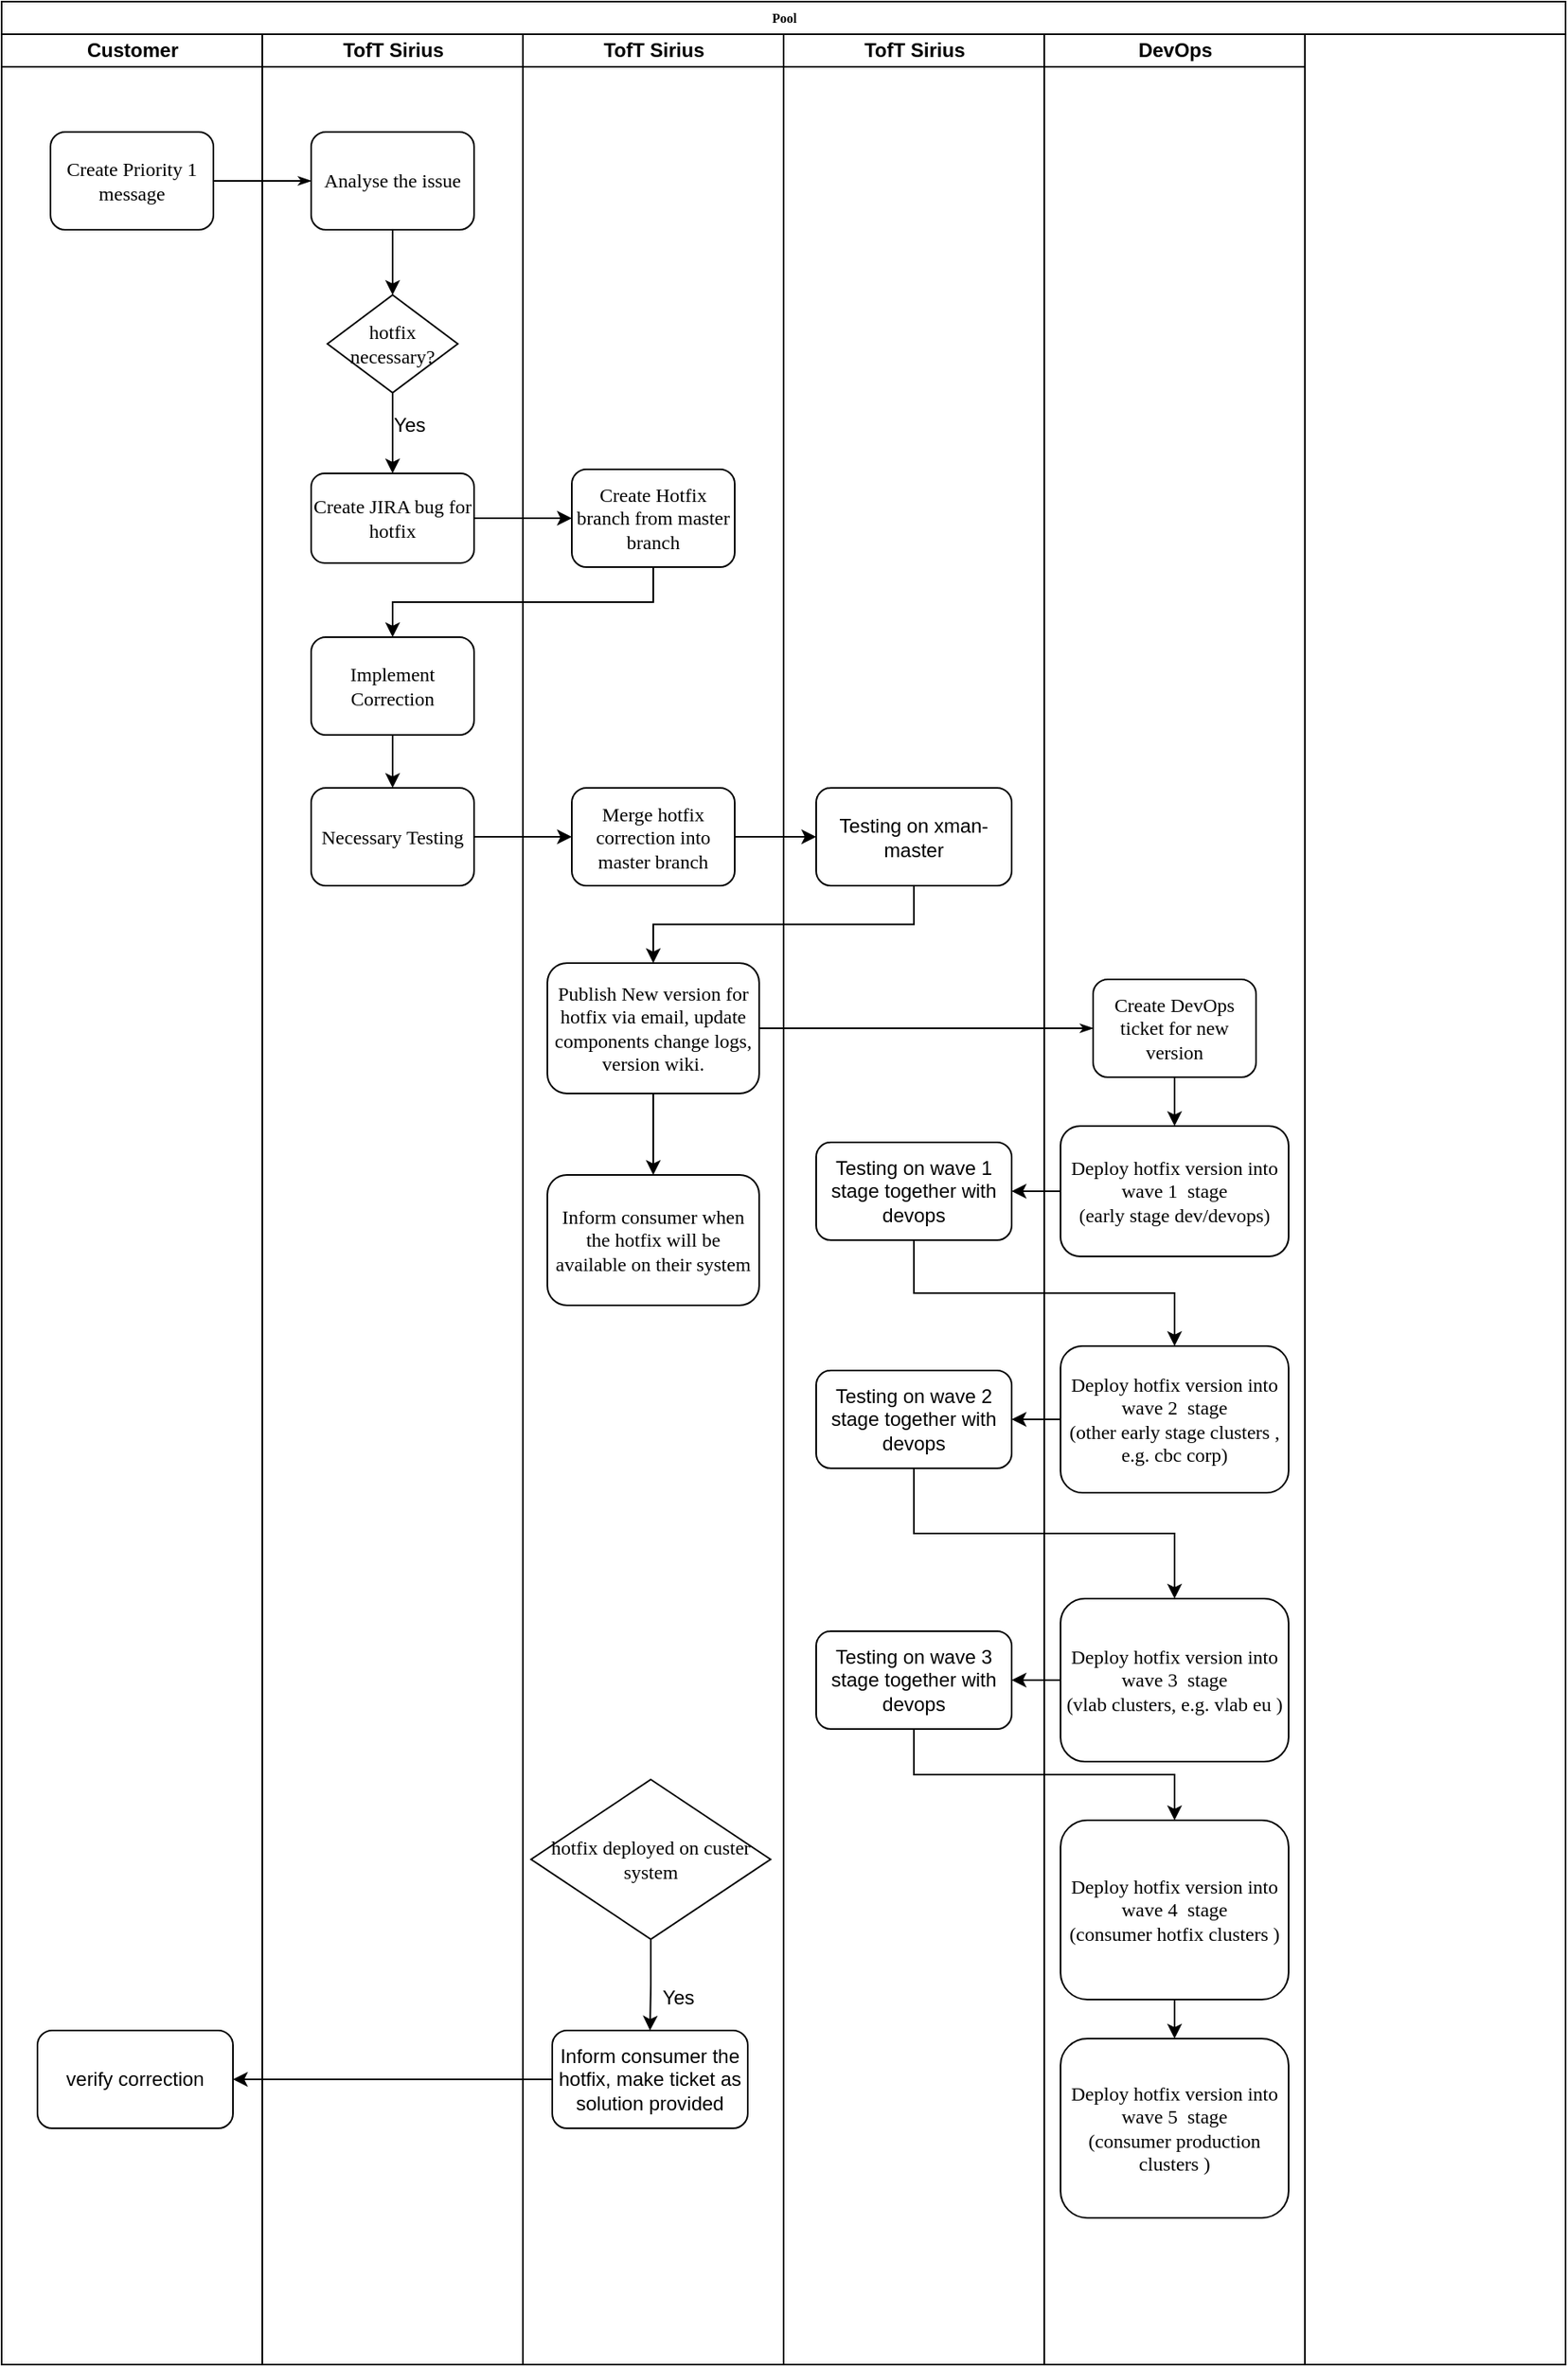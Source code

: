 <mxfile version="13.9.1" type="github">
  <diagram name="Page-1" id="74e2e168-ea6b-b213-b513-2b3c1d86103e">
    <mxGraphModel dx="1272" dy="781" grid="0" gridSize="10" guides="1" tooltips="1" connect="1" arrows="1" fold="1" page="1" pageScale="1" pageWidth="1100" pageHeight="850" background="#ffffff" math="0" shadow="0">
      <root>
        <mxCell id="0" />
        <mxCell id="1" parent="0" />
        <mxCell id="77e6c97f196da883-1" value="Pool" style="swimlane;html=1;childLayout=stackLayout;startSize=20;rounded=0;shadow=0;labelBackgroundColor=none;strokeWidth=1;fontFamily=Verdana;fontSize=8;align=center;" parent="1" vertex="1">
          <mxGeometry x="66" y="40" width="960" height="1450" as="geometry" />
        </mxCell>
        <mxCell id="77e6c97f196da883-2" value="Customer" style="swimlane;html=1;startSize=20;" parent="77e6c97f196da883-1" vertex="1">
          <mxGeometry y="20" width="160" height="1430" as="geometry" />
        </mxCell>
        <mxCell id="77e6c97f196da883-8" value="&lt;font style=&quot;font-size: 12px&quot;&gt;Create Priority 1 message&lt;/font&gt;" style="rounded=1;whiteSpace=wrap;html=1;shadow=0;labelBackgroundColor=none;strokeWidth=1;fontFamily=Verdana;fontSize=8;align=center;" parent="77e6c97f196da883-2" vertex="1">
          <mxGeometry x="30" y="60" width="100" height="60" as="geometry" />
        </mxCell>
        <mxCell id="MvGyPjm9KPLf8DTey6Z1-55" value="verify correction" style="rounded=1;whiteSpace=wrap;html=1;" vertex="1" parent="77e6c97f196da883-2">
          <mxGeometry x="22" y="1225" width="120" height="60" as="geometry" />
        </mxCell>
        <mxCell id="77e6c97f196da883-26" style="edgeStyle=orthogonalEdgeStyle;rounded=1;html=1;labelBackgroundColor=none;startArrow=none;startFill=0;startSize=5;endArrow=classicThin;endFill=1;endSize=5;jettySize=auto;orthogonalLoop=1;strokeWidth=1;fontFamily=Verdana;fontSize=8;entryX=0;entryY=0.5;entryDx=0;entryDy=0;" parent="77e6c97f196da883-1" source="77e6c97f196da883-8" target="MvGyPjm9KPLf8DTey6Z1-5" edge="1">
          <mxGeometry relative="1" as="geometry" />
        </mxCell>
        <mxCell id="107ba76e4e335f99-6" style="edgeStyle=orthogonalEdgeStyle;rounded=1;html=1;labelBackgroundColor=none;startArrow=none;startFill=0;startSize=5;endArrow=classicThin;endFill=1;endSize=5;jettySize=auto;orthogonalLoop=1;strokeWidth=1;fontFamily=Verdana;fontSize=8;entryX=0;entryY=0.5;entryDx=0;entryDy=0;" parent="77e6c97f196da883-1" source="77e6c97f196da883-14" target="MvGyPjm9KPLf8DTey6Z1-16" edge="1">
          <mxGeometry relative="1" as="geometry">
            <mxPoint x="510" y="610" as="targetPoint" />
          </mxGeometry>
        </mxCell>
        <mxCell id="77e6c97f196da883-3" value="TofT Sirius" style="swimlane;html=1;startSize=20;" parent="77e6c97f196da883-1" vertex="1">
          <mxGeometry x="160" y="20" width="160" height="1430" as="geometry" />
        </mxCell>
        <mxCell id="77e6c97f196da883-9" value="&lt;font style=&quot;font-size: 12px&quot;&gt;Create JIRA bug for hotfix&lt;/font&gt;" style="rounded=1;whiteSpace=wrap;html=1;shadow=0;labelBackgroundColor=none;strokeWidth=1;fontFamily=Verdana;fontSize=8;align=center;" parent="77e6c97f196da883-3" vertex="1">
          <mxGeometry x="30" y="269.5" width="100" height="55" as="geometry" />
        </mxCell>
        <mxCell id="MvGyPjm9KPLf8DTey6Z1-8" style="edgeStyle=orthogonalEdgeStyle;rounded=0;orthogonalLoop=1;jettySize=auto;html=1;exitX=0.5;exitY=1;exitDx=0;exitDy=0;entryX=0.5;entryY=0;entryDx=0;entryDy=0;" edge="1" parent="77e6c97f196da883-3" source="MvGyPjm9KPLf8DTey6Z1-5" target="MvGyPjm9KPLf8DTey6Z1-7">
          <mxGeometry relative="1" as="geometry" />
        </mxCell>
        <mxCell id="MvGyPjm9KPLf8DTey6Z1-5" value="&lt;font style=&quot;font-size: 12px&quot;&gt;Analyse the issue&lt;/font&gt;" style="rounded=1;whiteSpace=wrap;html=1;shadow=0;labelBackgroundColor=none;strokeWidth=1;fontFamily=Verdana;fontSize=8;align=center;" vertex="1" parent="77e6c97f196da883-3">
          <mxGeometry x="30" y="60" width="100" height="60" as="geometry" />
        </mxCell>
        <mxCell id="MvGyPjm9KPLf8DTey6Z1-12" style="edgeStyle=orthogonalEdgeStyle;rounded=0;orthogonalLoop=1;jettySize=auto;html=1;exitX=0.5;exitY=1;exitDx=0;exitDy=0;entryX=0.5;entryY=0;entryDx=0;entryDy=0;" edge="1" parent="77e6c97f196da883-3" source="MvGyPjm9KPLf8DTey6Z1-7" target="77e6c97f196da883-9">
          <mxGeometry relative="1" as="geometry" />
        </mxCell>
        <mxCell id="MvGyPjm9KPLf8DTey6Z1-7" value="&lt;font style=&quot;font-size: 12px&quot;&gt;hotfix necessary?&lt;/font&gt;" style="rhombus;whiteSpace=wrap;html=1;rounded=0;shadow=0;labelBackgroundColor=none;strokeWidth=1;fontFamily=Verdana;fontSize=8;align=center;" vertex="1" parent="77e6c97f196da883-3">
          <mxGeometry x="40" y="160" width="80" height="60" as="geometry" />
        </mxCell>
        <mxCell id="MvGyPjm9KPLf8DTey6Z1-10" value="Yes" style="text;html=1;resizable=0;autosize=1;align=center;verticalAlign=middle;points=[];fillColor=none;strokeColor=none;rounded=0;" vertex="1" parent="77e6c97f196da883-3">
          <mxGeometry x="70" y="230" width="40" height="20" as="geometry" />
        </mxCell>
        <mxCell id="MvGyPjm9KPLf8DTey6Z1-23" style="edgeStyle=orthogonalEdgeStyle;rounded=0;orthogonalLoop=1;jettySize=auto;html=1;exitX=0.5;exitY=1;exitDx=0;exitDy=0;entryX=0.5;entryY=0;entryDx=0;entryDy=0;" edge="1" parent="77e6c97f196da883-3" source="MvGyPjm9KPLf8DTey6Z1-20" target="MvGyPjm9KPLf8DTey6Z1-22">
          <mxGeometry relative="1" as="geometry" />
        </mxCell>
        <mxCell id="MvGyPjm9KPLf8DTey6Z1-20" value="&lt;font style=&quot;font-size: 12px&quot;&gt;Implement Correction&lt;/font&gt;" style="rounded=1;whiteSpace=wrap;html=1;shadow=0;labelBackgroundColor=none;strokeWidth=1;fontFamily=Verdana;fontSize=8;align=center;" vertex="1" parent="77e6c97f196da883-3">
          <mxGeometry x="30" y="370" width="100" height="60" as="geometry" />
        </mxCell>
        <mxCell id="MvGyPjm9KPLf8DTey6Z1-22" value="&lt;font style=&quot;font-size: 12px&quot;&gt;Necessary Testing&lt;/font&gt;" style="rounded=1;whiteSpace=wrap;html=1;shadow=0;labelBackgroundColor=none;strokeWidth=1;fontFamily=Verdana;fontSize=8;align=center;" vertex="1" parent="77e6c97f196da883-3">
          <mxGeometry x="30" y="462.5" width="100" height="60" as="geometry" />
        </mxCell>
        <mxCell id="MvGyPjm9KPLf8DTey6Z1-57" style="edgeStyle=orthogonalEdgeStyle;rounded=0;orthogonalLoop=1;jettySize=auto;html=1;exitX=0;exitY=0.5;exitDx=0;exitDy=0;entryX=1;entryY=0.5;entryDx=0;entryDy=0;" edge="1" parent="77e6c97f196da883-1" source="MvGyPjm9KPLf8DTey6Z1-54" target="MvGyPjm9KPLf8DTey6Z1-55">
          <mxGeometry relative="1" as="geometry" />
        </mxCell>
        <mxCell id="77e6c97f196da883-4" value="TofT Sirius" style="swimlane;html=1;startSize=20;" parent="77e6c97f196da883-1" vertex="1">
          <mxGeometry x="320" y="20" width="160" height="1430" as="geometry" />
        </mxCell>
        <mxCell id="77e6c97f196da883-12" value="&lt;font style=&quot;font-size: 12px&quot;&gt;Merge hotfix correction into master branch&lt;/font&gt;" style="rounded=1;whiteSpace=wrap;html=1;shadow=0;labelBackgroundColor=none;strokeWidth=1;fontFamily=Verdana;fontSize=8;align=center;" parent="77e6c97f196da883-4" vertex="1">
          <mxGeometry x="30" y="462.5" width="100" height="60" as="geometry" />
        </mxCell>
        <mxCell id="MvGyPjm9KPLf8DTey6Z1-65" style="edgeStyle=orthogonalEdgeStyle;rounded=0;orthogonalLoop=1;jettySize=auto;html=1;exitX=0.5;exitY=1;exitDx=0;exitDy=0;entryX=0.5;entryY=0;entryDx=0;entryDy=0;" edge="1" parent="77e6c97f196da883-4" source="77e6c97f196da883-14" target="MvGyPjm9KPLf8DTey6Z1-64">
          <mxGeometry relative="1" as="geometry" />
        </mxCell>
        <mxCell id="77e6c97f196da883-14" value="&lt;font style=&quot;font-size: 12px&quot;&gt;Publish New version for hotfix via email, update components change logs, version wiki.&lt;/font&gt;" style="rounded=1;whiteSpace=wrap;html=1;shadow=0;labelBackgroundColor=none;strokeWidth=1;fontFamily=Verdana;fontSize=8;align=center;" parent="77e6c97f196da883-4" vertex="1">
          <mxGeometry x="15" y="570" width="130" height="80" as="geometry" />
        </mxCell>
        <mxCell id="77e6c97f196da883-11" value="&lt;font style=&quot;font-size: 12px&quot;&gt;Create Hotfix branch from master branch&lt;/font&gt;" style="rounded=1;whiteSpace=wrap;html=1;shadow=0;labelBackgroundColor=none;strokeWidth=1;fontFamily=Verdana;fontSize=8;align=center;" parent="77e6c97f196da883-4" vertex="1">
          <mxGeometry x="30" y="267" width="100" height="60" as="geometry" />
        </mxCell>
        <mxCell id="MvGyPjm9KPLf8DTey6Z1-54" value="Inform consumer the hotfix, make ticket as solution provided" style="rounded=1;whiteSpace=wrap;html=1;" vertex="1" parent="77e6c97f196da883-4">
          <mxGeometry x="18" y="1225" width="120" height="60" as="geometry" />
        </mxCell>
        <mxCell id="MvGyPjm9KPLf8DTey6Z1-64" value="&lt;font style=&quot;font-size: 12px&quot;&gt;Inform consumer when the hotfix will be available on their system&lt;/font&gt;" style="rounded=1;whiteSpace=wrap;html=1;shadow=0;labelBackgroundColor=none;strokeWidth=1;fontFamily=Verdana;fontSize=8;align=center;" vertex="1" parent="77e6c97f196da883-4">
          <mxGeometry x="15" y="700" width="130" height="80" as="geometry" />
        </mxCell>
        <mxCell id="MvGyPjm9KPLf8DTey6Z1-73" style="edgeStyle=orthogonalEdgeStyle;rounded=0;orthogonalLoop=1;jettySize=auto;html=1;exitX=0.5;exitY=1;exitDx=0;exitDy=0;entryX=0.5;entryY=0;entryDx=0;entryDy=0;" edge="1" parent="77e6c97f196da883-4" source="MvGyPjm9KPLf8DTey6Z1-67" target="MvGyPjm9KPLf8DTey6Z1-54">
          <mxGeometry relative="1" as="geometry" />
        </mxCell>
        <mxCell id="MvGyPjm9KPLf8DTey6Z1-67" value="&lt;font style=&quot;font-size: 12px&quot;&gt;hotfix deployed on custer system&lt;/font&gt;" style="rhombus;whiteSpace=wrap;html=1;rounded=0;shadow=0;labelBackgroundColor=none;strokeWidth=1;fontFamily=Verdana;fontSize=8;align=center;" vertex="1" parent="77e6c97f196da883-4">
          <mxGeometry x="5" y="1071" width="147" height="98" as="geometry" />
        </mxCell>
        <mxCell id="MvGyPjm9KPLf8DTey6Z1-71" value="Yes" style="text;html=1;resizable=0;autosize=1;align=center;verticalAlign=middle;points=[];fillColor=none;strokeColor=none;rounded=0;" vertex="1" parent="77e6c97f196da883-4">
          <mxGeometry x="75" y="1195" width="40" height="20" as="geometry" />
        </mxCell>
        <object label="" id="MvGyPjm9KPLf8DTey6Z1-9">
          <mxCell style="edgeStyle=orthogonalEdgeStyle;rounded=0;orthogonalLoop=1;jettySize=auto;html=1;exitX=1;exitY=0.5;exitDx=0;exitDy=0;entryX=0;entryY=0.5;entryDx=0;entryDy=0;" edge="1" parent="77e6c97f196da883-1" source="77e6c97f196da883-9" target="77e6c97f196da883-11">
            <mxGeometry relative="1" as="geometry" />
          </mxCell>
        </object>
        <mxCell id="77e6c97f196da883-6" value="TofT Sirius" style="swimlane;html=1;startSize=20;" parent="77e6c97f196da883-1" vertex="1">
          <mxGeometry x="480" y="20" width="160" height="1430" as="geometry" />
        </mxCell>
        <mxCell id="MvGyPjm9KPLf8DTey6Z1-3" value="Testing on xman-master" style="rounded=1;whiteSpace=wrap;html=1;" vertex="1" parent="77e6c97f196da883-6">
          <mxGeometry x="20" y="462.5" width="120" height="60" as="geometry" />
        </mxCell>
        <mxCell id="MvGyPjm9KPLf8DTey6Z1-2" value="Testing on wave 1 stage together with devops" style="rounded=1;whiteSpace=wrap;html=1;" vertex="1" parent="77e6c97f196da883-6">
          <mxGeometry x="20" y="680" width="120" height="60" as="geometry" />
        </mxCell>
        <mxCell id="MvGyPjm9KPLf8DTey6Z1-44" value="Testing on wave 3 stage together with devops" style="rounded=1;whiteSpace=wrap;html=1;" vertex="1" parent="77e6c97f196da883-6">
          <mxGeometry x="20" y="980" width="120" height="60" as="geometry" />
        </mxCell>
        <mxCell id="MvGyPjm9KPLf8DTey6Z1-13" value="DevOps" style="swimlane;html=1;startSize=20;" vertex="1" parent="77e6c97f196da883-1">
          <mxGeometry x="640" y="20" width="160" height="1430" as="geometry" />
        </mxCell>
        <mxCell id="MvGyPjm9KPLf8DTey6Z1-38" style="edgeStyle=orthogonalEdgeStyle;rounded=0;orthogonalLoop=1;jettySize=auto;html=1;exitX=0.5;exitY=1;exitDx=0;exitDy=0;entryX=0.5;entryY=0;entryDx=0;entryDy=0;" edge="1" parent="MvGyPjm9KPLf8DTey6Z1-13" source="MvGyPjm9KPLf8DTey6Z1-16" target="MvGyPjm9KPLf8DTey6Z1-17">
          <mxGeometry relative="1" as="geometry" />
        </mxCell>
        <mxCell id="MvGyPjm9KPLf8DTey6Z1-16" value="&lt;font style=&quot;font-size: 12px&quot;&gt;Create DevOps ticket for new version&lt;/font&gt;" style="rounded=1;whiteSpace=wrap;html=1;shadow=0;labelBackgroundColor=none;strokeWidth=1;fontFamily=Verdana;fontSize=8;align=center;" vertex="1" parent="MvGyPjm9KPLf8DTey6Z1-13">
          <mxGeometry x="30" y="580" width="100" height="60" as="geometry" />
        </mxCell>
        <mxCell id="MvGyPjm9KPLf8DTey6Z1-17" value="&lt;font style=&quot;font-size: 12px&quot;&gt;Deploy hotfix version into wave 1&amp;nbsp; stage&lt;br&gt;&lt;/font&gt;&lt;font style=&quot;font-size: 12px&quot;&gt;(early stage dev/devops)&lt;/font&gt;" style="rounded=1;whiteSpace=wrap;html=1;shadow=0;labelBackgroundColor=none;strokeWidth=1;fontFamily=Verdana;fontSize=8;align=center;" vertex="1" parent="MvGyPjm9KPLf8DTey6Z1-13">
          <mxGeometry x="10" y="670" width="140" height="80" as="geometry" />
        </mxCell>
        <mxCell id="MvGyPjm9KPLf8DTey6Z1-47" style="edgeStyle=orthogonalEdgeStyle;rounded=0;orthogonalLoop=1;jettySize=auto;html=1;exitX=0.5;exitY=1;exitDx=0;exitDy=0;" edge="1" parent="MvGyPjm9KPLf8DTey6Z1-13" source="MvGyPjm9KPLf8DTey6Z1-40" target="MvGyPjm9KPLf8DTey6Z1-46">
          <mxGeometry relative="1" as="geometry">
            <mxPoint x="-80" y="935" as="sourcePoint" />
          </mxGeometry>
        </mxCell>
        <mxCell id="MvGyPjm9KPLf8DTey6Z1-40" value="Testing on wave 2 stage together with devops" style="rounded=1;whiteSpace=wrap;html=1;" vertex="1" parent="MvGyPjm9KPLf8DTey6Z1-13">
          <mxGeometry x="-140" y="820" width="120" height="60" as="geometry" />
        </mxCell>
        <mxCell id="MvGyPjm9KPLf8DTey6Z1-52" style="edgeStyle=orthogonalEdgeStyle;rounded=0;orthogonalLoop=1;jettySize=auto;html=1;exitX=0;exitY=0.5;exitDx=0;exitDy=0;entryX=1;entryY=0.5;entryDx=0;entryDy=0;" edge="1" parent="MvGyPjm9KPLf8DTey6Z1-13" source="MvGyPjm9KPLf8DTey6Z1-41" target="MvGyPjm9KPLf8DTey6Z1-40">
          <mxGeometry relative="1" as="geometry" />
        </mxCell>
        <mxCell id="MvGyPjm9KPLf8DTey6Z1-41" value="&lt;font style=&quot;font-size: 12px&quot;&gt;Deploy hotfix version into wave 2&amp;nbsp; stage&lt;br&gt;&lt;/font&gt;&lt;font style=&quot;font-size: 12px&quot;&gt;(other early stage clusters , e.g. cbc corp)&lt;/font&gt;" style="rounded=1;whiteSpace=wrap;html=1;shadow=0;labelBackgroundColor=none;strokeWidth=1;fontFamily=Verdana;fontSize=8;align=center;" vertex="1" parent="MvGyPjm9KPLf8DTey6Z1-13">
          <mxGeometry x="10" y="805" width="140" height="90" as="geometry" />
        </mxCell>
        <mxCell id="MvGyPjm9KPLf8DTey6Z1-46" value="&lt;font style=&quot;font-size: 12px&quot;&gt;Deploy hotfix version into wave 3&amp;nbsp; stage&lt;br&gt;&lt;/font&gt;&lt;font style=&quot;font-size: 12px&quot;&gt;(vlab clusters, e.g. vlab eu )&lt;/font&gt;" style="rounded=1;whiteSpace=wrap;html=1;shadow=0;labelBackgroundColor=none;strokeWidth=1;fontFamily=Verdana;fontSize=8;align=center;" vertex="1" parent="MvGyPjm9KPLf8DTey6Z1-13">
          <mxGeometry x="10" y="960" width="140" height="100" as="geometry" />
        </mxCell>
        <mxCell id="MvGyPjm9KPLf8DTey6Z1-63" style="edgeStyle=orthogonalEdgeStyle;rounded=0;orthogonalLoop=1;jettySize=auto;html=1;exitX=0.5;exitY=1;exitDx=0;exitDy=0;entryX=0.5;entryY=0;entryDx=0;entryDy=0;" edge="1" parent="MvGyPjm9KPLf8DTey6Z1-13" source="MvGyPjm9KPLf8DTey6Z1-50" target="MvGyPjm9KPLf8DTey6Z1-61">
          <mxGeometry relative="1" as="geometry" />
        </mxCell>
        <mxCell id="MvGyPjm9KPLf8DTey6Z1-50" value="&lt;font style=&quot;font-size: 12px&quot;&gt;Deploy hotfix version into wave 4&amp;nbsp; stage&lt;br&gt;&lt;/font&gt;&lt;font style=&quot;font-size: 12px&quot;&gt;(consumer hotfix clusters )&lt;/font&gt;" style="rounded=1;whiteSpace=wrap;html=1;shadow=0;labelBackgroundColor=none;strokeWidth=1;fontFamily=Verdana;fontSize=8;align=center;" vertex="1" parent="MvGyPjm9KPLf8DTey6Z1-13">
          <mxGeometry x="10" y="1096" width="140" height="110" as="geometry" />
        </mxCell>
        <mxCell id="MvGyPjm9KPLf8DTey6Z1-61" value="&lt;font style=&quot;font-size: 12px&quot;&gt;Deploy hotfix version into wave 5&amp;nbsp; stage&lt;br&gt;&lt;/font&gt;&lt;font style=&quot;font-size: 12px&quot;&gt;(consumer production clusters )&lt;/font&gt;" style="rounded=1;whiteSpace=wrap;html=1;shadow=0;labelBackgroundColor=none;strokeWidth=1;fontFamily=Verdana;fontSize=8;align=center;" vertex="1" parent="MvGyPjm9KPLf8DTey6Z1-13">
          <mxGeometry x="10" y="1230" width="140" height="110" as="geometry" />
        </mxCell>
        <mxCell id="MvGyPjm9KPLf8DTey6Z1-21" style="edgeStyle=orthogonalEdgeStyle;rounded=0;orthogonalLoop=1;jettySize=auto;html=1;exitX=0.5;exitY=1;exitDx=0;exitDy=0;entryX=0.5;entryY=0;entryDx=0;entryDy=0;" edge="1" parent="77e6c97f196da883-1" source="77e6c97f196da883-11" target="MvGyPjm9KPLf8DTey6Z1-20">
          <mxGeometry relative="1" as="geometry" />
        </mxCell>
        <mxCell id="MvGyPjm9KPLf8DTey6Z1-24" style="edgeStyle=orthogonalEdgeStyle;rounded=0;orthogonalLoop=1;jettySize=auto;html=1;exitX=1;exitY=0.5;exitDx=0;exitDy=0;entryX=0;entryY=0.5;entryDx=0;entryDy=0;" edge="1" parent="77e6c97f196da883-1" source="MvGyPjm9KPLf8DTey6Z1-22" target="77e6c97f196da883-12">
          <mxGeometry relative="1" as="geometry" />
        </mxCell>
        <mxCell id="MvGyPjm9KPLf8DTey6Z1-36" style="edgeStyle=orthogonalEdgeStyle;rounded=0;orthogonalLoop=1;jettySize=auto;html=1;exitX=1;exitY=0.5;exitDx=0;exitDy=0;entryX=0;entryY=0.5;entryDx=0;entryDy=0;" edge="1" parent="77e6c97f196da883-1" source="77e6c97f196da883-12" target="MvGyPjm9KPLf8DTey6Z1-3">
          <mxGeometry relative="1" as="geometry" />
        </mxCell>
        <mxCell id="MvGyPjm9KPLf8DTey6Z1-37" style="edgeStyle=orthogonalEdgeStyle;rounded=0;orthogonalLoop=1;jettySize=auto;html=1;exitX=0.5;exitY=1;exitDx=0;exitDy=0;entryX=0.5;entryY=0;entryDx=0;entryDy=0;" edge="1" parent="77e6c97f196da883-1" source="MvGyPjm9KPLf8DTey6Z1-3" target="77e6c97f196da883-14">
          <mxGeometry relative="1" as="geometry" />
        </mxCell>
        <mxCell id="MvGyPjm9KPLf8DTey6Z1-39" style="edgeStyle=orthogonalEdgeStyle;rounded=0;orthogonalLoop=1;jettySize=auto;html=1;exitX=0;exitY=0.5;exitDx=0;exitDy=0;entryX=1;entryY=0.5;entryDx=0;entryDy=0;" edge="1" parent="77e6c97f196da883-1" source="MvGyPjm9KPLf8DTey6Z1-17" target="MvGyPjm9KPLf8DTey6Z1-2">
          <mxGeometry relative="1" as="geometry" />
        </mxCell>
        <mxCell id="MvGyPjm9KPLf8DTey6Z1-42" style="edgeStyle=orthogonalEdgeStyle;rounded=0;orthogonalLoop=1;jettySize=auto;html=1;exitX=0.5;exitY=1;exitDx=0;exitDy=0;entryX=0.5;entryY=0;entryDx=0;entryDy=0;" edge="1" parent="77e6c97f196da883-1" source="MvGyPjm9KPLf8DTey6Z1-2" target="MvGyPjm9KPLf8DTey6Z1-41">
          <mxGeometry relative="1" as="geometry" />
        </mxCell>
        <mxCell id="MvGyPjm9KPLf8DTey6Z1-53" style="edgeStyle=orthogonalEdgeStyle;rounded=0;orthogonalLoop=1;jettySize=auto;html=1;exitX=0;exitY=0.5;exitDx=0;exitDy=0;entryX=1;entryY=0.5;entryDx=0;entryDy=0;" edge="1" parent="77e6c97f196da883-1" source="MvGyPjm9KPLf8DTey6Z1-46" target="MvGyPjm9KPLf8DTey6Z1-44">
          <mxGeometry relative="1" as="geometry" />
        </mxCell>
        <mxCell id="MvGyPjm9KPLf8DTey6Z1-62" style="edgeStyle=orthogonalEdgeStyle;rounded=0;orthogonalLoop=1;jettySize=auto;html=1;exitX=0.5;exitY=1;exitDx=0;exitDy=0;" edge="1" parent="77e6c97f196da883-1" source="MvGyPjm9KPLf8DTey6Z1-44" target="MvGyPjm9KPLf8DTey6Z1-50">
          <mxGeometry relative="1" as="geometry" />
        </mxCell>
      </root>
    </mxGraphModel>
  </diagram>
</mxfile>
